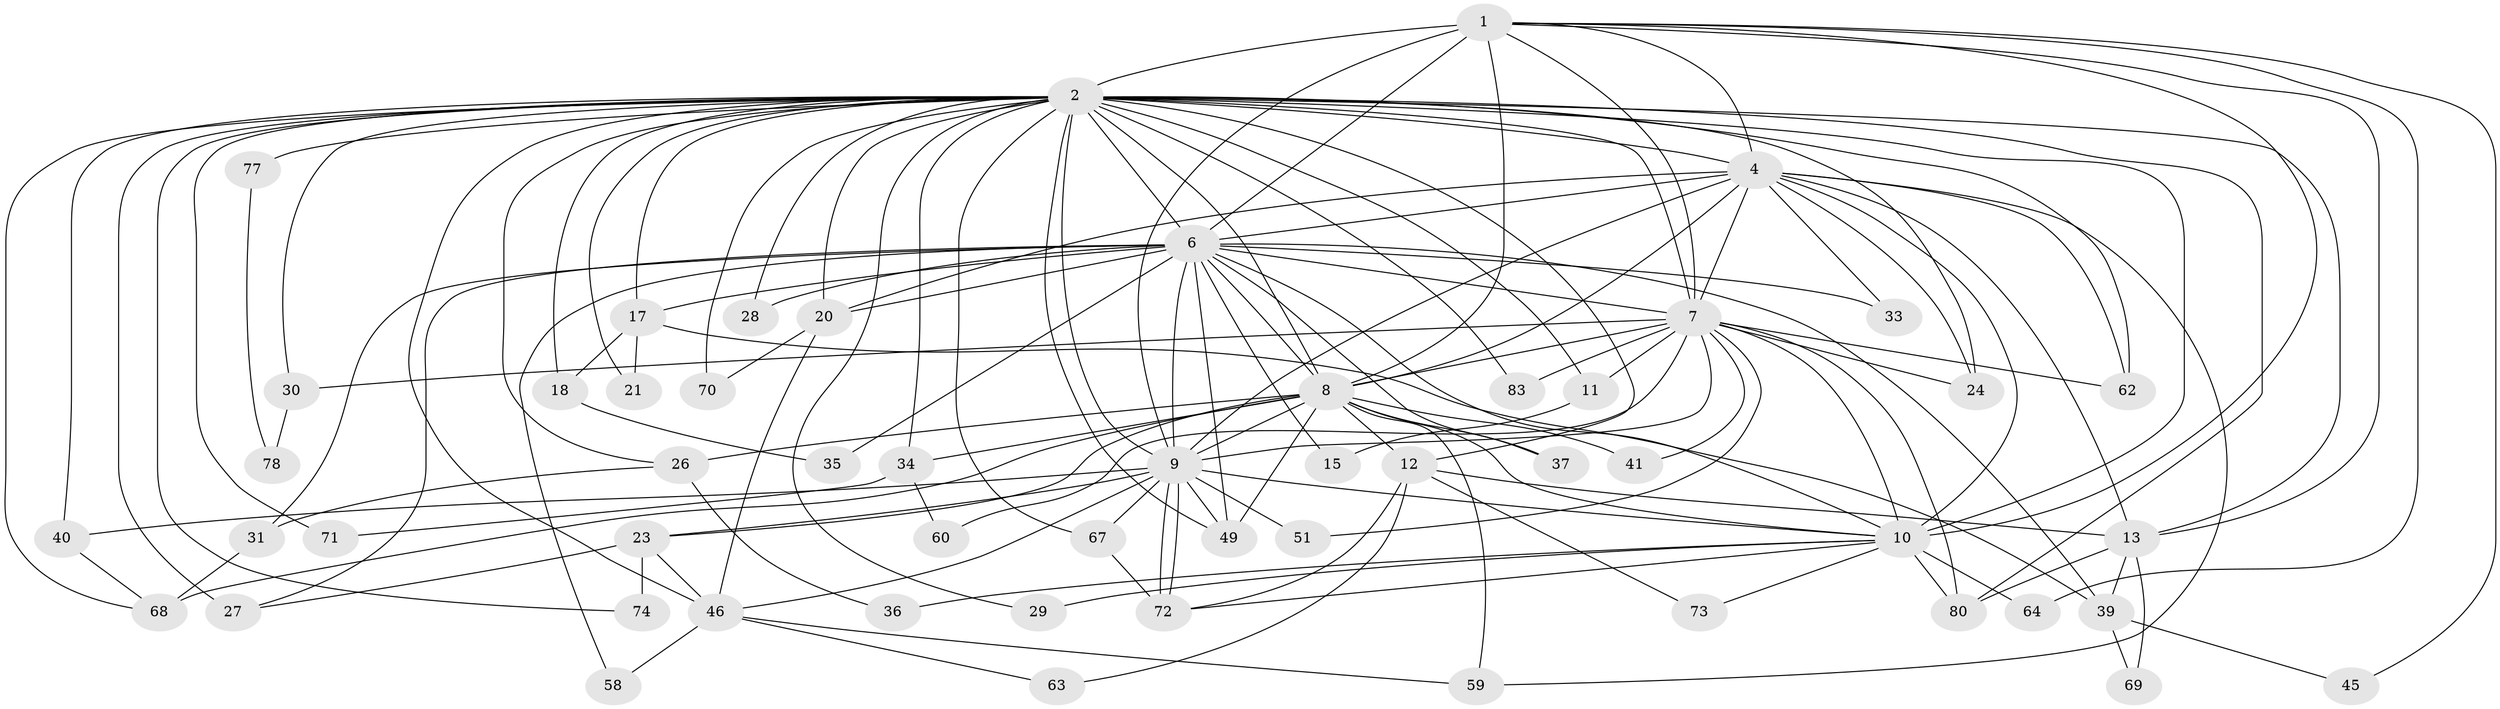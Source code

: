 // original degree distribution, {15: 0.018518518518518517, 14: 0.009259259259259259, 24: 0.009259259259259259, 28: 0.009259259259259259, 23: 0.009259259259259259, 20: 0.009259259259259259, 21: 0.018518518518518517, 17: 0.009259259259259259, 3: 0.19444444444444445, 4: 0.10185185185185185, 7: 0.009259259259259259, 2: 0.5, 5: 0.05555555555555555, 6: 0.037037037037037035, 8: 0.009259259259259259}
// Generated by graph-tools (version 1.1) at 2025/14/03/09/25 04:14:17]
// undirected, 54 vertices, 138 edges
graph export_dot {
graph [start="1"]
  node [color=gray90,style=filled];
  1 [super="+86"];
  2 [super="+3+5+16"];
  4 [super="+85+14"];
  6;
  7;
  8 [super="+93+50+32+25+52+82+22"];
  9 [super="+44+65"];
  10;
  11;
  12 [super="+19"];
  13;
  15;
  17;
  18;
  20 [super="+61"];
  21;
  23 [super="+54"];
  24;
  26;
  27 [super="+87"];
  28;
  29;
  30;
  31;
  33;
  34;
  35;
  36;
  37;
  39 [super="+55"];
  40;
  41 [super="+43"];
  45;
  46 [super="+84+47"];
  49 [super="+95"];
  51;
  58;
  59;
  60;
  62 [super="+81"];
  63;
  64;
  67;
  68 [super="+79"];
  69;
  70;
  71;
  72 [super="+92"];
  73;
  74;
  77;
  78;
  80 [super="+104"];
  83;
  1 -- 2 [weight=4];
  1 -- 4;
  1 -- 6;
  1 -- 7 [weight=2];
  1 -- 8;
  1 -- 9 [weight=3];
  1 -- 10;
  1 -- 13;
  1 -- 45;
  1 -- 64;
  2 -- 4 [weight=4];
  2 -- 6 [weight=3];
  2 -- 7 [weight=4];
  2 -- 8 [weight=7];
  2 -- 9 [weight=3];
  2 -- 10 [weight=5];
  2 -- 12 [weight=2];
  2 -- 30;
  2 -- 34 [weight=3];
  2 -- 77 [weight=2];
  2 -- 11;
  2 -- 71;
  2 -- 18;
  2 -- 20;
  2 -- 21;
  2 -- 24;
  2 -- 29;
  2 -- 62 [weight=2];
  2 -- 67;
  2 -- 70;
  2 -- 74;
  2 -- 13;
  2 -- 80;
  2 -- 17;
  2 -- 83;
  2 -- 26;
  2 -- 27 [weight=3];
  2 -- 28;
  2 -- 40;
  2 -- 46 [weight=4];
  2 -- 49;
  2 -- 68;
  4 -- 6;
  4 -- 7;
  4 -- 8 [weight=2];
  4 -- 9 [weight=3];
  4 -- 10;
  4 -- 24;
  4 -- 33;
  4 -- 13;
  4 -- 20;
  4 -- 59;
  4 -- 62;
  6 -- 7;
  6 -- 8 [weight=3];
  6 -- 9;
  6 -- 10;
  6 -- 15;
  6 -- 17;
  6 -- 20;
  6 -- 28;
  6 -- 31;
  6 -- 33;
  6 -- 35;
  6 -- 37;
  6 -- 49;
  6 -- 58;
  6 -- 39;
  6 -- 27;
  7 -- 8;
  7 -- 9;
  7 -- 10;
  7 -- 11;
  7 -- 24;
  7 -- 30;
  7 -- 41;
  7 -- 51;
  7 -- 60;
  7 -- 80;
  7 -- 83;
  7 -- 62;
  8 -- 9;
  8 -- 10;
  8 -- 23 [weight=2];
  8 -- 41 [weight=3];
  8 -- 26 [weight=3];
  8 -- 34;
  8 -- 59;
  8 -- 49;
  8 -- 37;
  8 -- 68 [weight=2];
  8 -- 12;
  9 -- 10;
  9 -- 23;
  9 -- 40;
  9 -- 46;
  9 -- 51;
  9 -- 67;
  9 -- 72;
  9 -- 72;
  9 -- 49;
  10 -- 29;
  10 -- 36;
  10 -- 64;
  10 -- 73;
  10 -- 80;
  10 -- 72;
  11 -- 15;
  12 -- 72;
  12 -- 73;
  12 -- 13;
  12 -- 63;
  13 -- 39;
  13 -- 69;
  13 -- 80;
  17 -- 18;
  17 -- 21;
  17 -- 39;
  18 -- 35;
  20 -- 70;
  20 -- 46;
  23 -- 27;
  23 -- 46;
  23 -- 74;
  26 -- 31;
  26 -- 36;
  30 -- 78;
  31 -- 68;
  34 -- 60;
  34 -- 71;
  39 -- 45;
  39 -- 69;
  40 -- 68;
  46 -- 59;
  46 -- 58;
  46 -- 63;
  67 -- 72;
  77 -- 78;
}
